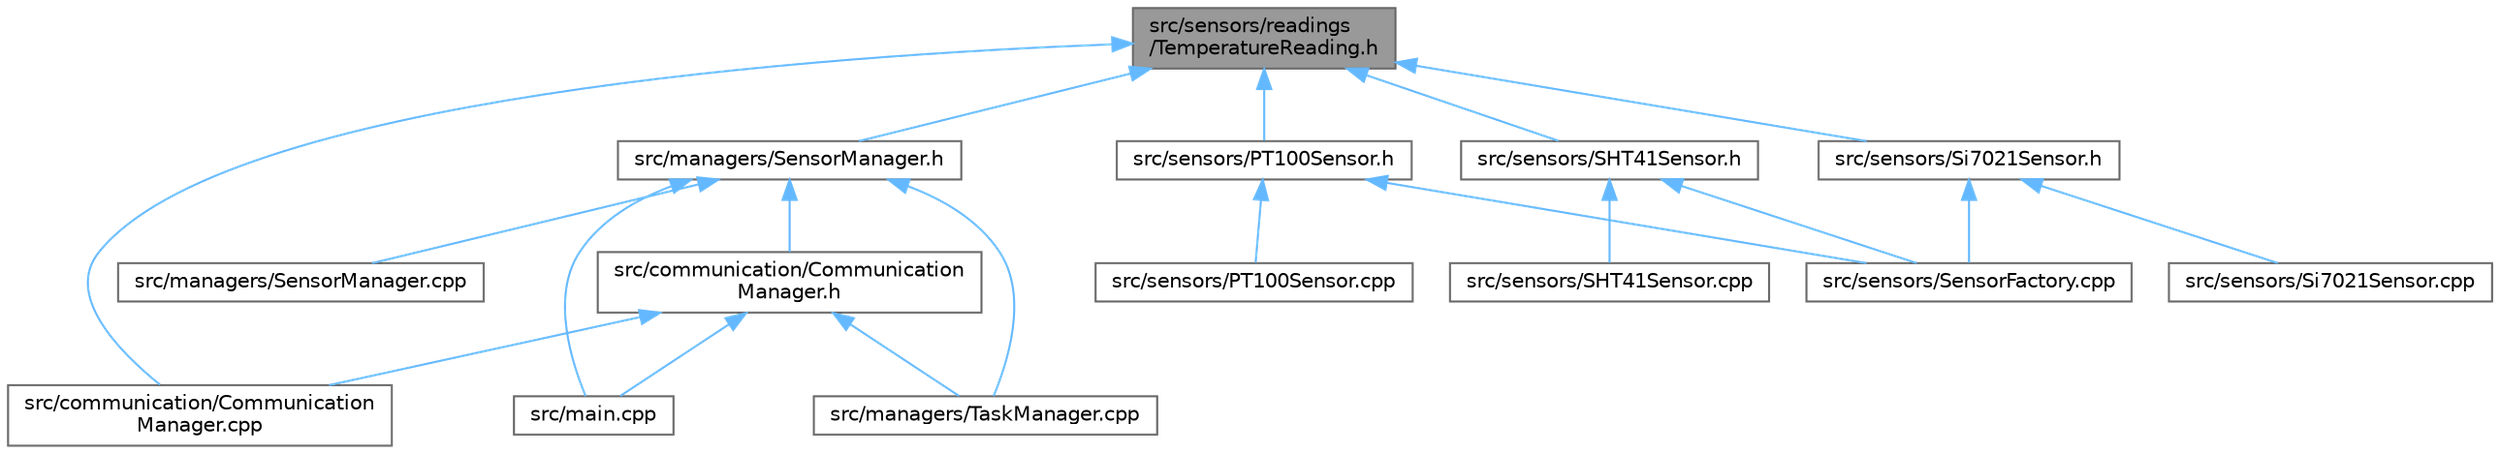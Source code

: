 digraph "src/sensors/readings/TemperatureReading.h"
{
 // LATEX_PDF_SIZE
  bgcolor="transparent";
  edge [fontname=Helvetica,fontsize=10,labelfontname=Helvetica,labelfontsize=10];
  node [fontname=Helvetica,fontsize=10,shape=box,height=0.2,width=0.4];
  Node1 [id="Node000001",label="src/sensors/readings\l/TemperatureReading.h",height=0.2,width=0.4,color="gray40", fillcolor="grey60", style="filled", fontcolor="black",tooltip=" "];
  Node1 -> Node2 [id="edge1_Node000001_Node000002",dir="back",color="steelblue1",style="solid",tooltip=" "];
  Node2 [id="Node000002",label="src/communication/Communication\lManager.cpp",height=0.2,width=0.4,color="grey40", fillcolor="white", style="filled",URL="$_communication_manager_8cpp.html",tooltip=" "];
  Node1 -> Node3 [id="edge2_Node000001_Node000003",dir="back",color="steelblue1",style="solid",tooltip=" "];
  Node3 [id="Node000003",label="src/managers/SensorManager.h",height=0.2,width=0.4,color="grey40", fillcolor="white", style="filled",URL="$_sensor_manager_8h.html",tooltip=" "];
  Node3 -> Node4 [id="edge3_Node000003_Node000004",dir="back",color="steelblue1",style="solid",tooltip=" "];
  Node4 [id="Node000004",label="src/communication/Communication\lManager.h",height=0.2,width=0.4,color="grey40", fillcolor="white", style="filled",URL="$_communication_manager_8h.html",tooltip=" "];
  Node4 -> Node2 [id="edge4_Node000004_Node000002",dir="back",color="steelblue1",style="solid",tooltip=" "];
  Node4 -> Node5 [id="edge5_Node000004_Node000005",dir="back",color="steelblue1",style="solid",tooltip=" "];
  Node5 [id="Node000005",label="src/main.cpp",height=0.2,width=0.4,color="grey40", fillcolor="white", style="filled",URL="$main_8cpp.html",tooltip=" "];
  Node4 -> Node6 [id="edge6_Node000004_Node000006",dir="back",color="steelblue1",style="solid",tooltip=" "];
  Node6 [id="Node000006",label="src/managers/TaskManager.cpp",height=0.2,width=0.4,color="grey40", fillcolor="white", style="filled",URL="$_task_manager_8cpp.html",tooltip=" "];
  Node3 -> Node5 [id="edge7_Node000003_Node000005",dir="back",color="steelblue1",style="solid",tooltip=" "];
  Node3 -> Node7 [id="edge8_Node000003_Node000007",dir="back",color="steelblue1",style="solid",tooltip=" "];
  Node7 [id="Node000007",label="src/managers/SensorManager.cpp",height=0.2,width=0.4,color="grey40", fillcolor="white", style="filled",URL="$_sensor_manager_8cpp.html",tooltip=" "];
  Node3 -> Node6 [id="edge9_Node000003_Node000006",dir="back",color="steelblue1",style="solid",tooltip=" "];
  Node1 -> Node8 [id="edge10_Node000001_Node000008",dir="back",color="steelblue1",style="solid",tooltip=" "];
  Node8 [id="Node000008",label="src/sensors/PT100Sensor.h",height=0.2,width=0.4,color="grey40", fillcolor="white", style="filled",URL="$_p_t100_sensor_8h.html",tooltip=" "];
  Node8 -> Node9 [id="edge11_Node000008_Node000009",dir="back",color="steelblue1",style="solid",tooltip=" "];
  Node9 [id="Node000009",label="src/sensors/PT100Sensor.cpp",height=0.2,width=0.4,color="grey40", fillcolor="white", style="filled",URL="$_p_t100_sensor_8cpp.html",tooltip=" "];
  Node8 -> Node10 [id="edge12_Node000008_Node000010",dir="back",color="steelblue1",style="solid",tooltip=" "];
  Node10 [id="Node000010",label="src/sensors/SensorFactory.cpp",height=0.2,width=0.4,color="grey40", fillcolor="white", style="filled",URL="$_sensor_factory_8cpp.html",tooltip=" "];
  Node1 -> Node11 [id="edge13_Node000001_Node000011",dir="back",color="steelblue1",style="solid",tooltip=" "];
  Node11 [id="Node000011",label="src/sensors/SHT41Sensor.h",height=0.2,width=0.4,color="grey40", fillcolor="white", style="filled",URL="$_s_h_t41_sensor_8h.html",tooltip=" "];
  Node11 -> Node12 [id="edge14_Node000011_Node000012",dir="back",color="steelblue1",style="solid",tooltip=" "];
  Node12 [id="Node000012",label="src/sensors/SHT41Sensor.cpp",height=0.2,width=0.4,color="grey40", fillcolor="white", style="filled",URL="$_s_h_t41_sensor_8cpp.html",tooltip=" "];
  Node11 -> Node10 [id="edge15_Node000011_Node000010",dir="back",color="steelblue1",style="solid",tooltip=" "];
  Node1 -> Node13 [id="edge16_Node000001_Node000013",dir="back",color="steelblue1",style="solid",tooltip=" "];
  Node13 [id="Node000013",label="src/sensors/Si7021Sensor.h",height=0.2,width=0.4,color="grey40", fillcolor="white", style="filled",URL="$_si7021_sensor_8h.html",tooltip=" "];
  Node13 -> Node10 [id="edge17_Node000013_Node000010",dir="back",color="steelblue1",style="solid",tooltip=" "];
  Node13 -> Node14 [id="edge18_Node000013_Node000014",dir="back",color="steelblue1",style="solid",tooltip=" "];
  Node14 [id="Node000014",label="src/sensors/Si7021Sensor.cpp",height=0.2,width=0.4,color="grey40", fillcolor="white", style="filled",URL="$_si7021_sensor_8cpp.html",tooltip=" "];
}

